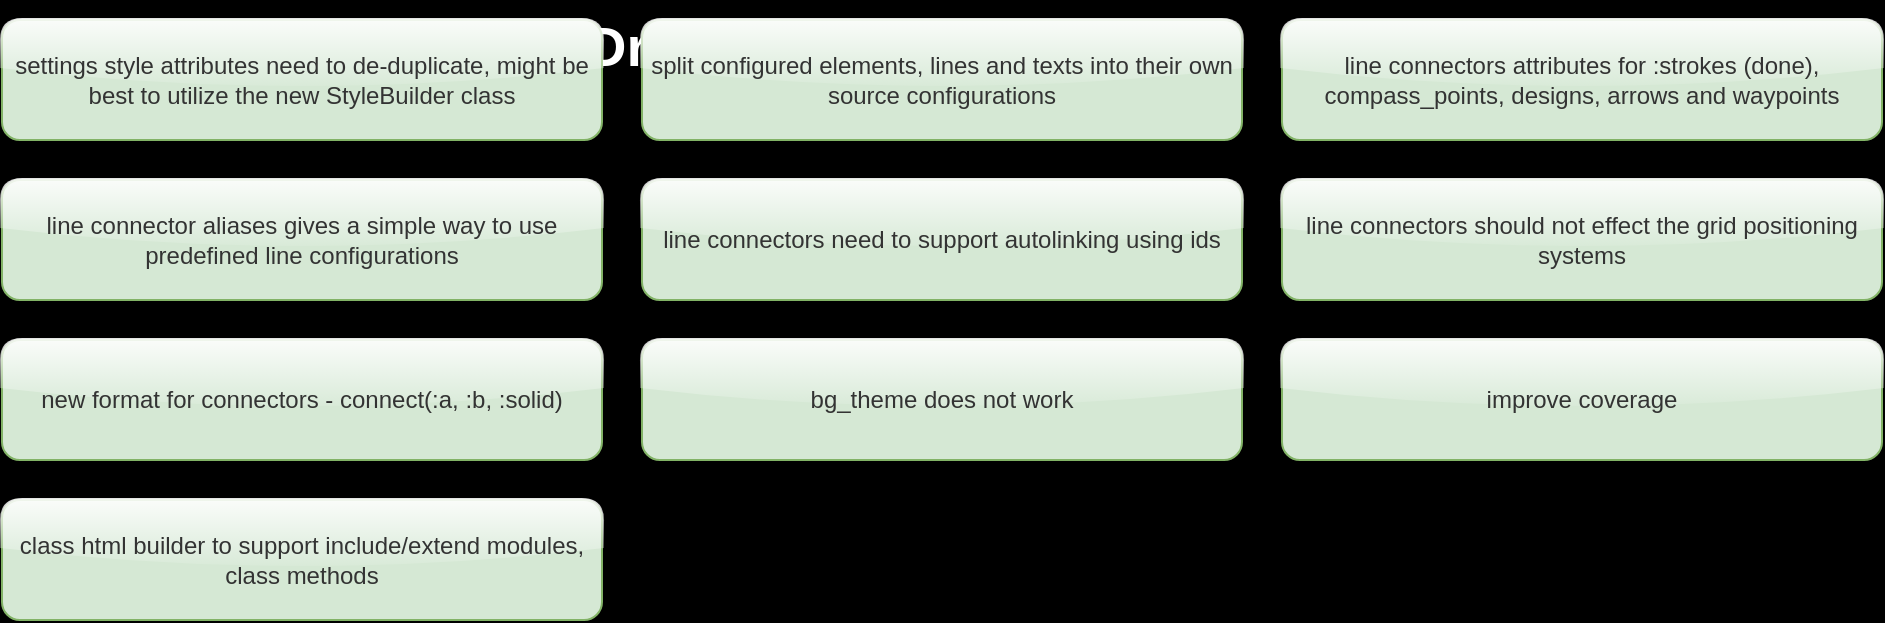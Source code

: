 <mxfile>
  <diagram id="YD5" name="In progress">
    <mxGraphModel dx="0" dy="0" background="#000000" grid="0" gridSize="10" guides="1" tooltips="1" connect="1" arrows="1" fold="1" page="1" pageScale="1" pageWidth="1169" pageHeight="827" math="0" shadow="0">
      <root>
        <mxCell id="page_root_YD5" parent="YD5"/>
        <mxCell id="node_root_YD5" parent="page_root_YD5"/>
        <mxCell id="YD5-1" value="DrawIO DSL" style="whiteSpace=wrap;html=1;rounded=1;glass=1;fontColor=#FFFFFF;text;fontSize=28;fontStyle=1;fillColor=none" vertex="1" parent="node_root_YD5">
          <mxGeometry x="300" y="0" width="400" height="80" as="geometry"/>
        </mxCell>
        <mxCell id="YD5-3" value="settings style attributes need to de-duplicate, might be best to utilize the new StyleBuilder class" style="whiteSpace=wrap;html=1;rounded=1;glass=1;fillColor=#d5e8d4;strokeColor=#82b366;fontColor=#333333" vertex="1" parent="node_root_YD5">
          <mxGeometry x="10" y="10" width="300" height="60" as="geometry"/>
        </mxCell>
        <mxCell id="YD5-4" value="split configured elements, lines and texts into their own source configurations" style="whiteSpace=wrap;html=1;rounded=1;glass=1;fillColor=#d5e8d4;strokeColor=#82b366;fontColor=#333333" vertex="1" parent="node_root_YD5">
          <mxGeometry x="330" y="10" width="300" height="60" as="geometry"/>
        </mxCell>
        <mxCell id="YD5-5" value="line connectors attributes for :strokes (done), compass_points, designs, arrows and waypoints" style="whiteSpace=wrap;html=1;rounded=1;glass=1;fillColor=#d5e8d4;strokeColor=#82b366;fontColor=#333333" vertex="1" parent="node_root_YD5">
          <mxGeometry x="650" y="10" width="300" height="60" as="geometry"/>
        </mxCell>
        <mxCell id="YD5-6" value="line connector aliases gives a simple way to use predefined line configurations" style="whiteSpace=wrap;html=1;rounded=1;glass=1;fillColor=#d5e8d4;strokeColor=#82b366;fontColor=#333333" vertex="1" parent="node_root_YD5">
          <mxGeometry x="10" y="90" width="300" height="60" as="geometry"/>
        </mxCell>
        <mxCell id="YD5-7" value="line connectors need to support autolinking using ids" style="whiteSpace=wrap;html=1;rounded=1;glass=1;fillColor=#d5e8d4;strokeColor=#82b366;fontColor=#333333" vertex="1" parent="node_root_YD5">
          <mxGeometry x="330" y="90" width="300" height="60" as="geometry"/>
        </mxCell>
        <mxCell id="YD5-8" value="line connectors should not effect the grid positioning systems" style="whiteSpace=wrap;html=1;rounded=1;glass=1;fillColor=#d5e8d4;strokeColor=#82b366;fontColor=#333333" vertex="1" parent="node_root_YD5">
          <mxGeometry x="650" y="90" width="300" height="60" as="geometry"/>
        </mxCell>
        <mxCell id="YD5-9" value="new format for connectors - connect(:a, :b, :solid)" style="whiteSpace=wrap;html=1;rounded=1;glass=1;fillColor=#d5e8d4;strokeColor=#82b366;fontColor=#333333" vertex="1" parent="node_root_YD5">
          <mxGeometry x="10" y="170" width="300" height="60" as="geometry"/>
        </mxCell>
        <mxCell id="YD5-10" value="bg_theme does not work" style="whiteSpace=wrap;html=1;rounded=1;glass=1;fillColor=#d5e8d4;strokeColor=#82b366;fontColor=#333333" vertex="1" parent="node_root_YD5">
          <mxGeometry x="330" y="170" width="300" height="60" as="geometry"/>
        </mxCell>
        <mxCell id="YD5-11" value="improve coverage" style="whiteSpace=wrap;html=1;rounded=1;glass=1;fillColor=#d5e8d4;strokeColor=#82b366;fontColor=#333333" vertex="1" parent="node_root_YD5">
          <mxGeometry x="650" y="170" width="300" height="60" as="geometry"/>
        </mxCell>
        <mxCell id="YD5-12" value="class html builder to support include/extend modules, class methods" style="whiteSpace=wrap;html=1;rounded=1;glass=1;fillColor=#d5e8d4;strokeColor=#82b366;fontColor=#333333" vertex="1" parent="node_root_YD5">
          <mxGeometry x="10" y="250" width="300" height="60" as="geometry"/>
        </mxCell>
      </root>
    </mxGraphModel>
  </diagram>
  <diagram id="WOn" name="To Do">
    <mxGraphModel dx="0" dy="0" background="#000000" grid="0" gridSize="10" guides="1" tooltips="1" connect="1" arrows="1" fold="1" page="1" pageScale="1" pageWidth="1169" pageHeight="827" math="0" shadow="0">
      <root>
        <mxCell id="page_root_WOn" parent="WOn"/>
        <mxCell id="node_root_WOn" parent="page_root_WOn"/>
        <mxCell id="WOn-2" value="add active flag to shapes" style="whiteSpace=wrap;html=1;rounded=1;glass=1;fillColor=#dae8fc;strokeColor=#6c8ebf;fontColor=#333333" vertex="1" parent="node_root_WOn">
          <mxGeometry x="10" y="10" width="300" height="60" as="geometry"/>
        </mxCell>
        <mxCell id="WOn-3" value="does x, y, w, h need to be on lines (no for connectors, but other lines?)" style="whiteSpace=wrap;html=1;rounded=1;glass=1;fillColor=#dae8fc;strokeColor=#6c8ebf;fontColor=#333333" vertex="1" parent="node_root_WOn">
          <mxGeometry x="330" y="10" width="300" height="60" as="geometry"/>
        </mxCell>
        <mxCell id="WOn-4" value="update domain model with all the recent architecture changes" style="whiteSpace=wrap;html=1;rounded=1;glass=1;fillColor=#dae8fc;strokeColor=#6c8ebf;fontColor=#333333" vertex="1" parent="node_root_WOn">
          <mxGeometry x="650" y="10" width="300" height="60" as="geometry"/>
        </mxCell>
        <mxCell id="WOn-5" value="replace generated methods for shapes, texts and lines with meta programming" style="whiteSpace=wrap;html=1;rounded=1;glass=1;fillColor=#dae8fc;strokeColor=#6c8ebf;fontColor=#333333" vertex="1" parent="node_root_WOn">
          <mxGeometry x="10" y="90" width="300" height="60" as="geometry"/>
        </mxCell>
        <mxCell id="WOn-6" value="refactor HTML builder to custom GEM or use existing ruby GEM" style="whiteSpace=wrap;html=1;rounded=1;glass=1;fillColor=#dae8fc;strokeColor=#6c8ebf;fontColor=#333333" vertex="1" parent="node_root_WOn">
          <mxGeometry x="330" y="90" width="300" height="60" as="geometry"/>
        </mxCell>
        <mxCell id="WOn-7" value="add page background to theme, use it whenever the theme is set at a diagram/page level" style="whiteSpace=wrap;html=1;rounded=1;glass=1;fillColor=#dae8fc;strokeColor=#6c8ebf;fontColor=#333333" vertex="1" parent="node_root_WOn">
          <mxGeometry x="650" y="90" width="300" height="60" as="geometry"/>
        </mxCell>
        <mxCell id="WOn-8" value="move DrawioDsl::Formatters::Factory::FORMATTERS to resource file" style="whiteSpace=wrap;html=1;rounded=1;glass=1;fillColor=#dae8fc;strokeColor=#6c8ebf;fontColor=#333333" vertex="1" parent="node_root_WOn">
          <mxGeometry x="10" y="170" width="300" height="60" as="geometry"/>
        </mxCell>
        <mxCell id="WOn-9" value="move DrawioDsl::Formatters::StyleBuilder::MAPPINGS to resource file" style="whiteSpace=wrap;html=1;rounded=1;glass=1;fillColor=#dae8fc;strokeColor=#6c8ebf;fontColor=#333333" vertex="1" parent="node_root_WOn">
          <mxGeometry x="330" y="170" width="300" height="60" as="geometry"/>
        </mxCell>
        <mxCell id="WOn-10" value="write SVG directly into other projects" style="whiteSpace=wrap;html=1;rounded=1;glass=1;fillColor=#dae8fc;strokeColor=#6c8ebf;fontColor=#333333" vertex="1" parent="node_root_WOn">
          <mxGeometry x="650" y="170" width="300" height="60" as="geometry"/>
        </mxCell>
        <mxCell id="WOn-11" value="Nodes need to support child nodes - aka namespaces, groupings" style="whiteSpace=wrap;html=1;rounded=1;glass=1;fillColor=#dae8fc;strokeColor=#6c8ebf;fontColor=#333333" vertex="1" parent="node_root_WOn">
          <mxGeometry x="10" y="250" width="300" height="60" as="geometry"/>
        </mxCell>
        <mxCell id="WOn-12" value="Grid layout does not position itself in relation to the last element" style="whiteSpace=wrap;html=1;rounded=1;glass=1;fillColor=#dae8fc;strokeColor=#6c8ebf;fontColor=#333333" vertex="1" parent="node_root_WOn">
          <mxGeometry x="330" y="250" width="300" height="60" as="geometry"/>
        </mxCell>
        <mxCell id="WOn-13" value="Grid layout should not be affected by connector lines" style="whiteSpace=wrap;html=1;rounded=1;glass=1;fillColor=#dae8fc;strokeColor=#6c8ebf;fontColor=#333333" vertex="1" parent="node_root_WOn">
          <mxGeometry x="650" y="250" width="300" height="60" as="geometry"/>
        </mxCell>
        <mxCell id="WOn-14" value="Grid layout should support flow break (break to next section if less then boundary)" style="whiteSpace=wrap;html=1;rounded=1;glass=1;fillColor=#dae8fc;strokeColor=#6c8ebf;fontColor=#333333" vertex="1" parent="node_root_WOn">
          <mxGeometry x="10" y="330" width="300" height="60" as="geometry"/>
        </mxCell>
        <mxCell id="WOn-15" value="Grid layout should support hard break (break to next section)" style="whiteSpace=wrap;html=1;rounded=1;glass=1;fillColor=#dae8fc;strokeColor=#6c8ebf;fontColor=#333333" vertex="1" parent="node_root_WOn">
          <mxGeometry x="330" y="330" width="300" height="60" as="geometry"/>
        </mxCell>
        <mxCell id="WOn-16" value="Dynamic sized shapes that expand to the size of their text" style="whiteSpace=wrap;html=1;rounded=1;glass=1;fillColor=#dae8fc;strokeColor=#6c8ebf;fontColor=#333333" vertex="1" parent="node_root_WOn">
          <mxGeometry x="650" y="330" width="300" height="60" as="geometry"/>
        </mxCell>
        <mxCell id="WOn-17" value="Control of text padding left, right, top and bottom" style="whiteSpace=wrap;html=1;rounded=1;glass=1;fillColor=#dae8fc;strokeColor=#6c8ebf;fontColor=#333333" vertex="1" parent="node_root_WOn">
          <mxGeometry x="10" y="410" width="300" height="60" as="geometry"/>
        </mxCell>
        <mxCell id="WOn-18" value="Improve the theme control over text-only shapes" style="whiteSpace=wrap;html=1;rounded=1;glass=1;fillColor=#dae8fc;strokeColor=#6c8ebf;fontColor=#333333" vertex="1" parent="node_root_WOn">
          <mxGeometry x="330" y="410" width="300" height="60" as="geometry"/>
        </mxCell>
        <mxCell id="WOn-19" value="x,y settings do not work for shapes within a grid layout" style="whiteSpace=wrap;html=1;rounded=1;glass=1;fillColor=#dae8fc;strokeColor=#6c8ebf;fontColor=#333333" vertex="1" parent="node_root_WOn">
          <mxGeometry x="650" y="410" width="300" height="60" as="geometry"/>
        </mxCell>
        <mxCell id="WOn-20" value="page layout so that you drop elements on and they are positioned correctly, e.g centered, left, right, etc, maybe a grid layout with a wrap of 1 and a width of the page is sufficient" style="whiteSpace=wrap;html=1;rounded=1;glass=1;fillColor=#dae8fc;strokeColor=#6c8ebf;fontColor=#333333" vertex="1" parent="node_root_WOn">
          <mxGeometry x="10" y="490" width="300" height="60" as="geometry"/>
        </mxCell>
      </root>
    </mxGraphModel>
  </diagram>
  <diagram id="r6x" name="Done">
    <mxGraphModel dx="0" dy="0" background="#000000" grid="0" gridSize="10" guides="1" tooltips="1" connect="1" arrows="1" fold="1" page="1" pageScale="1" pageWidth="1169" pageHeight="827" math="0" shadow="0">
      <root>
        <mxCell id="page_root_r6x" parent="r6x"/>
        <mxCell id="node_root_r6x" parent="page_root_r6x"/>
        <mxCell id="r6x-2" value="refactor shapes to use configuration file and split into elements, lines and texts" style="whiteSpace=wrap;html=1;rounded=1;glass=1;fillColor=#f8cecc;strokeColor=#b85450;fontColor=#333333" vertex="1" parent="node_root_r6x">
          <mxGeometry x="10" y="10" width="300" height="60" as="geometry"/>
        </mxCell>
        <mxCell id="r6x-3" value="add new shapes related to line connectors, plus add stroke: configuration" style="whiteSpace=wrap;html=1;rounded=1;glass=1;fillColor=#f8cecc;strokeColor=#b85450;fontColor=#333333" vertex="1" parent="node_root_r6x">
          <mxGeometry x="330" y="10" width="300" height="60" as="geometry"/>
        </mxCell>
        <mxCell id="r6x-4" value="rename type to key" style="whiteSpace=wrap;html=1;rounded=1;glass=1;fillColor=#f8cecc;strokeColor=#b85450;fontColor=#333333" vertex="1" parent="node_root_r6x">
          <mxGeometry x="650" y="10" width="300" height="60" as="geometry"/>
        </mxCell>
        <mxCell id="r6x-5" value="headings do not appear to be working?" style="whiteSpace=wrap;html=1;rounded=1;glass=1;fillColor=#f8cecc;strokeColor=#b85450;fontColor=#333333" vertex="1" parent="node_root_r6x">
          <mxGeometry x="10" y="90" width="300" height="60" as="geometry"/>
        </mxCell>
        <mxCell id="r6x-6" value="add sample for backgrounds with text on top, add support for favourite backgrounds" style="whiteSpace=wrap;html=1;rounded=1;glass=1;fillColor=#f8cecc;strokeColor=#b85450;fontColor=#333333" vertex="1" parent="node_root_r6x">
          <mxGeometry x="330" y="90" width="300" height="60" as="geometry"/>
        </mxCell>
        <mxCell id="r6x-7" value="add background themes, with foreground text color" style="whiteSpace=wrap;html=1;rounded=1;glass=1;fillColor=#f8cecc;strokeColor=#b85450;fontColor=#333333" vertex="1" parent="node_root_r6x">
          <mxGeometry x="650" y="90" width="300" height="60" as="geometry"/>
        </mxCell>
        <mxCell id="r6x-8" value="refactor shapes configuration so that it reads from custom file" style="whiteSpace=wrap;html=1;rounded=1;glass=1;fillColor=#f8cecc;strokeColor=#b85450;fontColor=#333333" vertex="1" parent="node_root_r6x">
          <mxGeometry x="10" y="170" width="300" height="60" as="geometry"/>
        </mxCell>
        <mxCell id="r6x-9" value="fix :text" style="whiteSpace=wrap;html=1;rounded=1;glass=1;fillColor=#f8cecc;strokeColor=#b85450;fontColor=#333333" vertex="1" parent="node_root_r6x">
          <mxGeometry x="330" y="170" width="300" height="60" as="geometry"/>
        </mxCell>
        <mxCell id="r6x-10" value="configuration for lines" style="whiteSpace=wrap;html=1;rounded=1;glass=1;fillColor=#f8cecc;strokeColor=#b85450;fontColor=#333333" vertex="1" parent="node_root_r6x">
          <mxGeometry x="650" y="170" width="300" height="60" as="geometry"/>
        </mxCell>
        <mxCell id="r6x-11" value="configuration for text" style="whiteSpace=wrap;html=1;rounded=1;glass=1;fillColor=#f8cecc;strokeColor=#b85450;fontColor=#333333" vertex="1" parent="node_root_r6x">
          <mxGeometry x="10" y="250" width="300" height="60" as="geometry"/>
        </mxCell>
        <mxCell id="r6x-12" value="configuration for elements" style="whiteSpace=wrap;html=1;rounded=1;glass=1;fillColor=#f8cecc;strokeColor=#b85450;fontColor=#333333" vertex="1" parent="node_root_r6x">
          <mxGeometry x="330" y="250" width="300" height="60" as="geometry"/>
        </mxCell>
        <mxCell id="r6x-13" value="configuration for line strokes" style="whiteSpace=wrap;html=1;rounded=1;glass=1;fillColor=#f8cecc;strokeColor=#b85450;fontColor=#333333" vertex="1" parent="node_root_r6x">
          <mxGeometry x="650" y="250" width="300" height="60" as="geometry"/>
        </mxCell>
        <mxCell id="r6x-14" value="configuration for connector compass direction" style="whiteSpace=wrap;html=1;rounded=1;glass=1;fillColor=#f8cecc;strokeColor=#b85450;fontColor=#333333" vertex="1" parent="node_root_r6x">
          <mxGeometry x="10" y="330" width="300" height="60" as="geometry"/>
        </mxCell>
        <mxCell id="r6x-15" value="configuration for connector design" style="whiteSpace=wrap;html=1;rounded=1;glass=1;fillColor=#f8cecc;strokeColor=#b85450;fontColor=#333333" vertex="1" parent="node_root_r6x">
          <mxGeometry x="330" y="330" width="300" height="60" as="geometry"/>
        </mxCell>
        <mxCell id="r6x-16" value="configuration for connector arrows" style="whiteSpace=wrap;html=1;rounded=1;glass=1;fillColor=#f8cecc;strokeColor=#b85450;fontColor=#333333" vertex="1" parent="node_root_r6x">
          <mxGeometry x="650" y="330" width="300" height="60" as="geometry"/>
        </mxCell>
        <mxCell id="r6x-17" value="configuration for connector waypoints" style="whiteSpace=wrap;html=1;rounded=1;glass=1;fillColor=#f8cecc;strokeColor=#b85450;fontColor=#333333" vertex="1" parent="node_root_r6x">
          <mxGeometry x="10" y="410" width="300" height="60" as="geometry"/>
        </mxCell>
        <mxCell id="r6x-18" value="export_json will output a diagram in machine readable format" style="whiteSpace=wrap;html=1;rounded=1;glass=1;fillColor=#f8cecc;strokeColor=#b85450;fontColor=#333333" vertex="1" parent="node_root_r6x">
          <mxGeometry x="330" y="410" width="300" height="60" as="geometry"/>
        </mxCell>
        <mxCell id="r6x-19" value="class html formatter to support regular html nodes such as p, h1.. ul, li that are found on the builder" style="whiteSpace=wrap;html=1;rounded=1;glass=1;fillColor=#f8cecc;strokeColor=#b85450;fontColor=#333333" vertex="1" parent="node_root_r6x">
          <mxGeometry x="650" y="410" width="300" height="60" as="geometry"/>
        </mxCell>
        <mxCell id="r6x-20" value="group box, like a regular box but with a top aligned h1 style title" style="whiteSpace=wrap;html=1;rounded=1;glass=1;fillColor=#f8cecc;strokeColor=#b85450;fontColor=#333333" vertex="1" parent="node_root_r6x">
          <mxGeometry x="10" y="490" width="300" height="60" as="geometry"/>
        </mxCell>
        <mxCell id="r6x-21" value="build a domain (class) diagram" style="whiteSpace=wrap;html=1;rounded=1;glass=1;fillColor=#f8cecc;strokeColor=#b85450;fontColor=#333333" vertex="1" parent="node_root_r6x">
          <mxGeometry x="330" y="490" width="300" height="60" as="geometry"/>
        </mxCell>
        <mxCell id="r6x-22" value="build configuration for line strokes %i[dashed dotted dashdot dashdotdot dotdotdot longdash)" style="whiteSpace=wrap;html=1;rounded=1;glass=1;fillColor=#f8cecc;strokeColor=#b85450;fontColor=#333333" vertex="1" parent="node_root_r6x">
          <mxGeometry x="650" y="490" width="300" height="60" as="geometry"/>
        </mxCell>
        <mxCell id="r6x-23" value="build configuration for line compass %i[n ne e se s sw w nw]" style="whiteSpace=wrap;html=1;rounded=1;glass=1;fillColor=#f8cecc;strokeColor=#b85450;fontColor=#333333" vertex="1" parent="node_root_r6x">
          <mxGeometry x="10" y="570" width="300" height="60" as="geometry"/>
        </mxCell>
        <mxCell id="r6x-24" value="build configuration for line shape %i[style1 style2 style3 style4]" style="whiteSpace=wrap;html=1;rounded=1;glass=1;fillColor=#f8cecc;strokeColor=#b85450;fontColor=#333333" vertex="1" parent="node_root_r6x">
          <mxGeometry x="330" y="570" width="300" height="60" as="geometry"/>
        </mxCell>
        <mxCell id="r6x-25" value="build configuration for arrows %i[straight triangle diamond circle cross short default none plain skewed_dash concave er_many er_one er_one_optional er_one_mandatory er_many_optional er_many_mandatory]" style="whiteSpace=wrap;html=1;rounded=1;glass=1;fillColor=#f8cecc;strokeColor=#b85450;fontColor=#333333" vertex="1" parent="node_root_r6x">
          <mxGeometry x="650" y="570" width="300" height="60" as="geometry"/>
        </mxCell>
        <mxCell id="r6x-26" value="refactor the shape-&gt;text_only (boolean) to category (symbol)" style="whiteSpace=wrap;html=1;rounded=1;glass=1;fillColor=#f8cecc;strokeColor=#b85450;fontColor=#333333" vertex="1" parent="node_root_r6x">
          <mxGeometry x="10" y="650" width="300" height="60" as="geometry"/>
        </mxCell>
        <mxCell id="r6x-27" value="ensure that ids are working as expected" style="whiteSpace=wrap;html=1;rounded=1;glass=1;fillColor=#f8cecc;strokeColor=#b85450;fontColor=#333333" vertex="1" parent="node_root_r6x">
          <mxGeometry x="330" y="650" width="300" height="60" as="geometry"/>
        </mxCell>
        <mxCell id="r6x-28" value="alter the initial parameter of all shapes so that it can be an ID, without named attribute" style="whiteSpace=wrap;html=1;rounded=1;glass=1;fillColor=#f8cecc;strokeColor=#b85450;fontColor=#333333" vertex="1" parent="node_root_r6x">
          <mxGeometry x="650" y="650" width="300" height="60" as="geometry"/>
        </mxCell>
        <mxCell id="r6x-29" value="move project-plan files" style="whiteSpace=wrap;html=1;rounded=1;glass=1;fillColor=#f8cecc;strokeColor=#b85450;fontColor=#333333" vertex="1" parent="node_root_r6x">
          <mxGeometry x="10" y="730" width="300" height="60" as="geometry"/>
        </mxCell>
        <mxCell id="r6x-30" value="alter configure_shape so it sets the default shape key and use that for selecting the default HTML formatter" style="whiteSpace=wrap;html=1;rounded=1;glass=1;fillColor=#f8cecc;strokeColor=#b85450;fontColor=#333333" vertex="1" parent="node_root_r6x">
          <mxGeometry x="330" y="730" width="300" height="60" as="geometry"/>
        </mxCell>
        <mxCell id="r6x-31" value="add todo shape to simplify project plan drawing" style="whiteSpace=wrap;html=1;rounded=1;glass=1;fillColor=#f8cecc;strokeColor=#b85450;fontColor=#333333" vertex="1" parent="node_root_r6x">
          <mxGeometry x="650" y="730" width="300" height="60" as="geometry"/>
        </mxCell>
        <mxCell id="r6x-32" value="introduce .value property to shape and let it use either formatted HTML or plain text title" style="whiteSpace=wrap;html=1;rounded=1;glass=1;fillColor=#f8cecc;strokeColor=#b85450;fontColor=#333333" vertex="1" parent="node_root_r6x">
          <mxGeometry x="10" y="810" width="300" height="60" as="geometry"/>
        </mxCell>
        <mxCell id="r6x-33" value="formatter DSL that can render HTML directly into the value property" style="whiteSpace=wrap;html=1;rounded=1;glass=1;fillColor=#f8cecc;strokeColor=#b85450;fontColor=#333333" vertex="1" parent="node_root_r6x">
          <mxGeometry x="330" y="810" width="300" height="60" as="geometry"/>
        </mxCell>
        <mxCell id="r6x-34" value="formatter DSL for class and interface generation" style="whiteSpace=wrap;html=1;rounded=1;glass=1;fillColor=#f8cecc;strokeColor=#b85450;fontColor=#333333" vertex="1" parent="node_root_r6x">
          <mxGeometry x="650" y="810" width="300" height="60" as="geometry"/>
        </mxCell>
        <mxCell id="r6x-35" value="generate extension based graphics based on drawio extensions.js" style="whiteSpace=wrap;html=1;rounded=1;glass=1;fillColor=#f8cecc;strokeColor=#b85450;fontColor=#333333" vertex="1" parent="node_root_r6x">
          <mxGeometry x="10" y="890" width="300" height="60" as="geometry"/>
        </mxCell>
        <mxCell id="r6x-36" value="active? flag on page defaulting to true. set to false to exclude page from diagram." style="whiteSpace=wrap;html=1;rounded=1;glass=1;fillColor=#f8cecc;strokeColor=#b85450;fontColor=#333333" vertex="1" parent="node_root_r6x">
          <mxGeometry x="330" y="890" width="300" height="60" as="geometry"/>
        </mxCell>
        <mxCell id="r6x-37" value="first level child nodes need to hang of node 1" style="whiteSpace=wrap;html=1;rounded=1;glass=1;fillColor=#f8cecc;strokeColor=#b85450;fontColor=#333333" vertex="1" parent="node_root_r6x">
          <mxGeometry x="650" y="890" width="300" height="60" as="geometry"/>
        </mxCell>
        <mxCell id="r6x-38" value="node has child nodes and add_node will set a nodes parent" style="whiteSpace=wrap;html=1;rounded=1;glass=1;fillColor=#f8cecc;strokeColor=#b85450;fontColor=#333333" vertex="1" parent="node_root_r6x">
          <mxGeometry x="10" y="970" width="300" height="60" as="geometry"/>
        </mxCell>
        <mxCell id="r6x-39" value="nodes can belong to a parent node, the top level node responds with truthy to root?" style="whiteSpace=wrap;html=1;rounded=1;glass=1;fillColor=#f8cecc;strokeColor=#b85450;fontColor=#333333" vertex="1" parent="node_root_r6x">
          <mxGeometry x="330" y="970" width="300" height="60" as="geometry"/>
        </mxCell>
        <mxCell id="r6x-40" value="add sample diagram for the github readme file" style="whiteSpace=wrap;html=1;rounded=1;glass=1;fillColor=#f8cecc;strokeColor=#b85450;fontColor=#333333" vertex="1" parent="node_root_r6x">
          <mxGeometry x="650" y="970" width="300" height="60" as="geometry"/>
        </mxCell>
        <mxCell id="r6x-41" value="write samples into docs folder and display in readme" style="whiteSpace=wrap;html=1;rounded=1;glass=1;fillColor=#f8cecc;strokeColor=#b85450;fontColor=#333333" vertex="1" parent="node_root_r6x">
          <mxGeometry x="10" y="1050" width="300" height="60" as="geometry"/>
        </mxCell>
        <mxCell id="r6x-42" value="add export as .PNG, needs to take a page number as the PNG will not support multiple pages" style="whiteSpace=wrap;html=1;rounded=1;glass=1;fillColor=#f8cecc;strokeColor=#b85450;fontColor=#333333" vertex="1" parent="node_root_r6x">
          <mxGeometry x="330" y="1050" width="300" height="60" as="geometry"/>
        </mxCell>
        <mxCell id="r6x-43" value="add export as .SVG, needs to take a page number as the SVG will not support multiple pages" style="whiteSpace=wrap;html=1;rounded=1;glass=1;fillColor=#f8cecc;strokeColor=#b85450;fontColor=#333333" vertex="1" parent="node_root_r6x">
          <mxGeometry x="650" y="1050" width="300" height="60" as="geometry"/>
        </mxCell>
        <mxCell id="r6x-44" value="add save as .drawio" style="whiteSpace=wrap;html=1;rounded=1;glass=1;fillColor=#f8cecc;strokeColor=#b85450;fontColor=#333333" vertex="1" parent="node_root_r6x">
          <mxGeometry x="10" y="1130" width="300" height="60" as="geometry"/>
        </mxCell>
      </root>
    </mxGraphModel>
  </diagram>
</mxfile>